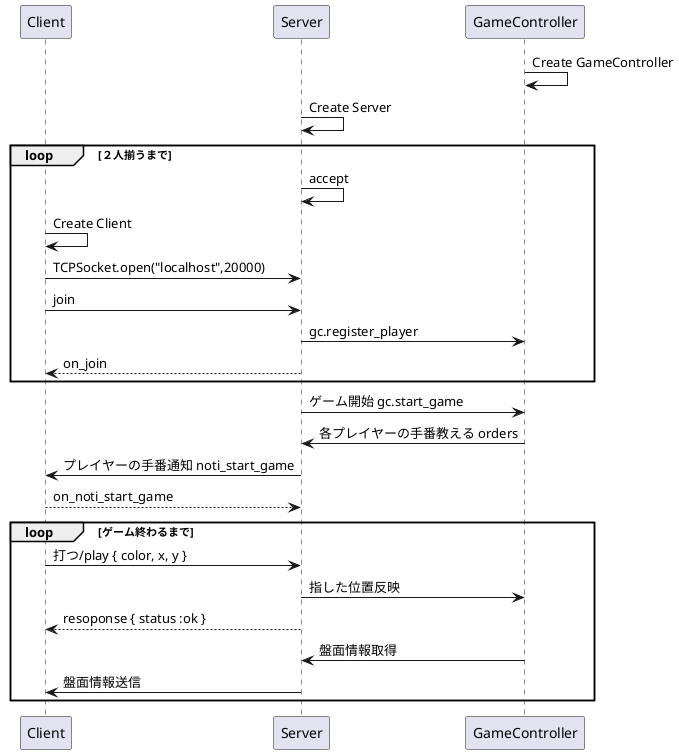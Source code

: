 @startuml 雑イメージ
participant Client
participant Server
participant GameController

GameController -> GameController : Create GameController
Server -> Server : Create Server

loop ２人揃うまで
     Server -> Server : accept
     Client -> Client : Create Client
     Client -> Server : TCPSocket.open("localhost",20000)
     
     Client -> Server : join 
     Server -> GameController : gc.register_player
     Server --> Client : on_join
end

Server -> GameController : ゲーム開始 gc.start_game
GameController -> Server : 各プレイヤーの手番教える orders
Server -> Client : プレイヤーの手番通知 noti_start_game
Client --> Server :  on_noti_start_game

loop ゲーム終わるまで

    Client -> Server : 打つ/play { color, x, y }
    Server -> GameController : 指した位置反映
    Server --> Client : resoponse { status :ok }

    GameController -> Server : 盤面情報取得 
    Server -> Client : 盤面情報送信 
end
@enduml